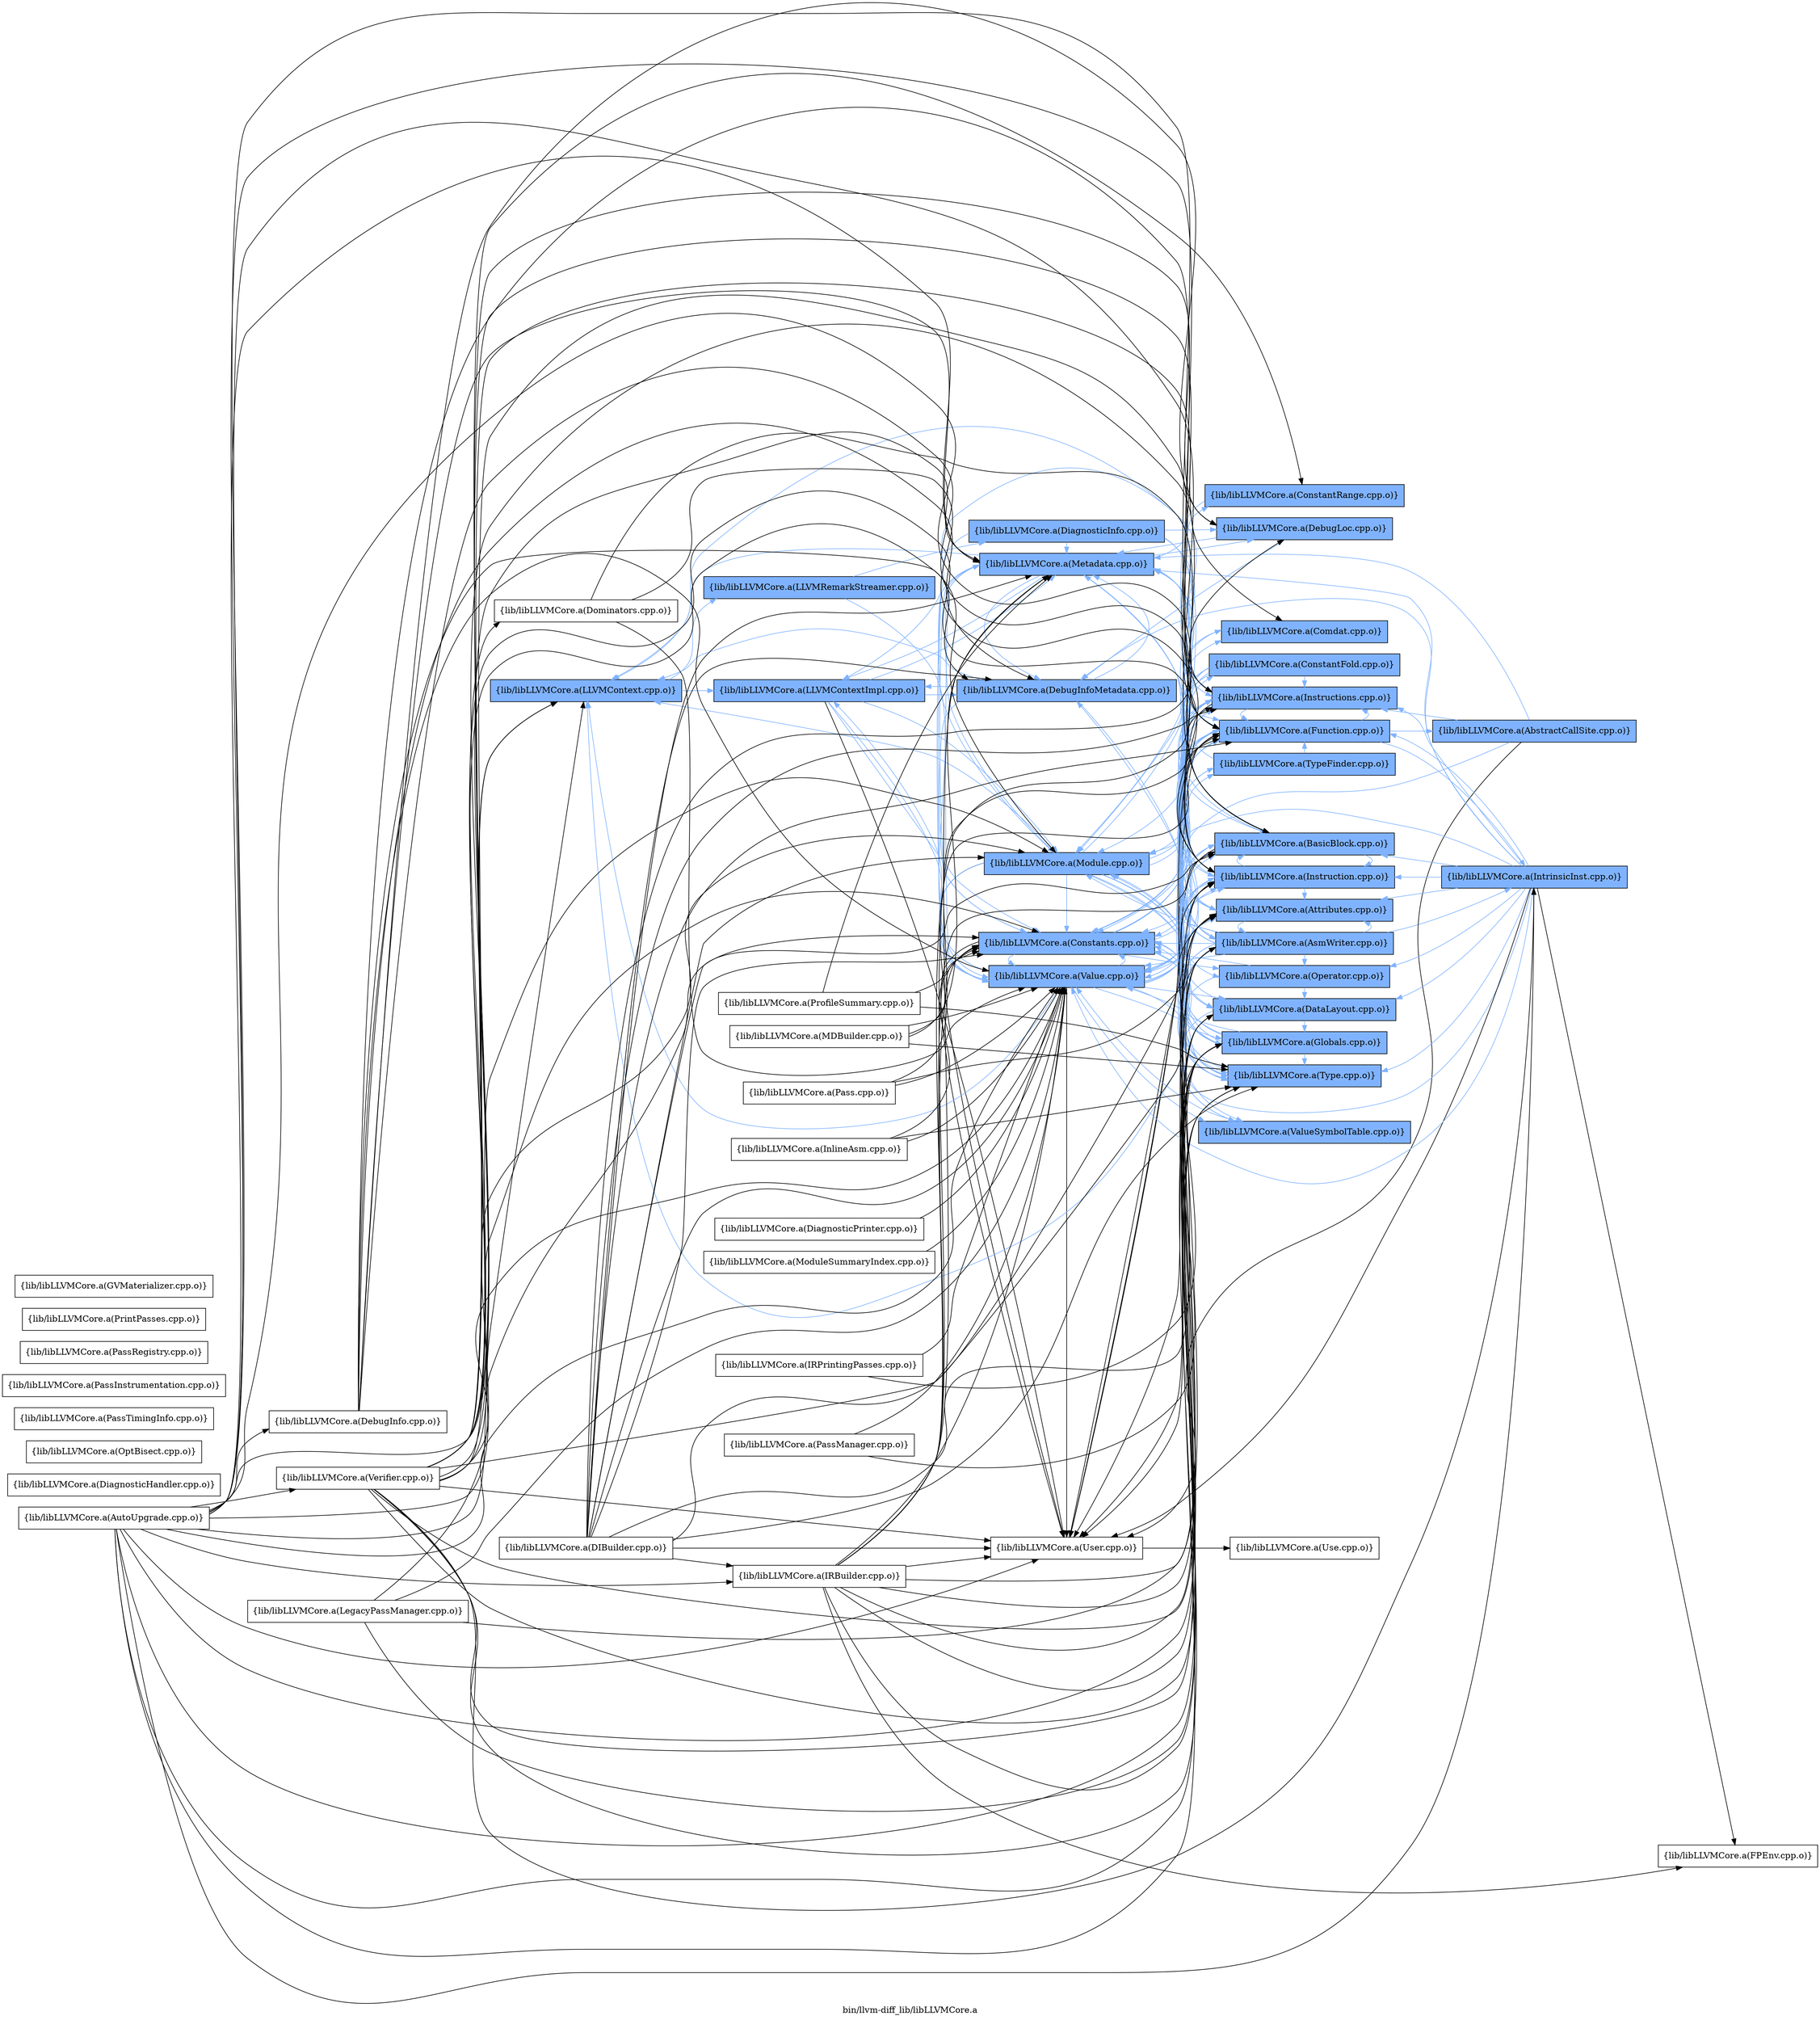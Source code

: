 digraph "bin/llvm-diff_lib/libLLVMCore.a" {
	label="bin/llvm-diff_lib/libLLVMCore.a";
	rankdir=LR;
	{ rank=same; Node0x556cc72b85a8;  }
	{ rank=same; Node0x556cc72bc748; Node0x556cc72b8698;  }
	{ rank=same; Node0x556cc72bc068; Node0x556cc72ba678; Node0x556cc72b8058; Node0x556cc72ba088; Node0x556cc72bada8; Node0x556cc72ba5d8; Node0x556cc72bc9c8;  }
	{ rank=same; Node0x556cc72bb348; Node0x556cc72b99a8; Node0x556cc72bb168; Node0x556cc72ba498; Node0x556cc72ba0d8; Node0x556cc72bb3e8; Node0x556cc72bc388; Node0x556cc72bb898; Node0x556cc72bc248; Node0x556cc72bc568; Node0x556cc72ba128; Node0x556cc72bbbb8; Node0x556cc72ba6c8; Node0x556cc72bb528; Node0x556cc72b7b08; Node0x556cc72b8738; Node0x556cc72bb7a8;  }
	{ rank=same; Node0x556cc72b9458; Node0x556cc72b93b8;  }
	{ rank=same; Node0x556cc72b85a8;  }
	{ rank=same; Node0x556cc72bc748; Node0x556cc72b8698;  }
	{ rank=same; Node0x556cc72bc068; Node0x556cc72ba678; Node0x556cc72b8058; Node0x556cc72ba088; Node0x556cc72bada8; Node0x556cc72ba5d8; Node0x556cc72bc9c8;  }
	{ rank=same; Node0x556cc72bb348; Node0x556cc72b99a8; Node0x556cc72bb168; Node0x556cc72ba498; Node0x556cc72ba0d8; Node0x556cc72bb3e8; Node0x556cc72bc388; Node0x556cc72bb898; Node0x556cc72bc248; Node0x556cc72bc568; Node0x556cc72ba128; Node0x556cc72bbbb8; Node0x556cc72ba6c8; Node0x556cc72bb528; Node0x556cc72b7b08; Node0x556cc72b8738; Node0x556cc72bb7a8;  }
	{ rank=same; Node0x556cc72b9458; Node0x556cc72b93b8;  }

	Node0x556cc72b85a8 [shape=record,shape=box,group=1,style=filled,fillcolor="0.600000 0.5 1",label="{lib/libLLVMCore.a(LLVMContext.cpp.o)}"];
	Node0x556cc72b85a8 -> Node0x556cc72bc748[color="0.600000 0.5 1"];
	Node0x556cc72b85a8 -> Node0x556cc72b8698[color="0.600000 0.5 1"];
	Node0x556cc72ba088 [shape=record,shape=box,group=1,style=filled,fillcolor="0.600000 0.5 1",label="{lib/libLLVMCore.a(Module.cpp.o)}"];
	Node0x556cc72ba088 -> Node0x556cc72bc568[color="0.600000 0.5 1"];
	Node0x556cc72ba088 -> Node0x556cc72bc068[color="0.600000 0.5 1"];
	Node0x556cc72ba088 -> Node0x556cc72b99a8[color="0.600000 0.5 1"];
	Node0x556cc72ba088 -> Node0x556cc72ba128[color="0.600000 0.5 1"];
	Node0x556cc72ba088 -> Node0x556cc72bb168[color="0.600000 0.5 1"];
	Node0x556cc72ba088 -> Node0x556cc72b85a8[color="0.600000 0.5 1"];
	Node0x556cc72ba088 -> Node0x556cc72b8058[color="0.600000 0.5 1"];
	Node0x556cc72ba088 -> Node0x556cc72bc388[color="0.600000 0.5 1"];
	Node0x556cc72ba088 -> Node0x556cc72bbbb8[color="0.600000 0.5 1"];
	Node0x556cc72ba088 -> Node0x556cc72bada8;
	Node0x556cc72ba088 -> Node0x556cc72ba5d8[color="0.600000 0.5 1"];
	Node0x556cc72ba088 -> Node0x556cc72ba6c8[color="0.600000 0.5 1"];
	Node0x556cc72bb7a8 [shape=record,shape=box,group=1,style=filled,fillcolor="0.600000 0.5 1",label="{lib/libLLVMCore.a(AsmWriter.cpp.o)}"];
	Node0x556cc72bb7a8 -> Node0x556cc72b7b08[color="0.600000 0.5 1"];
	Node0x556cc72bb7a8 -> Node0x556cc72b8738[color="0.600000 0.5 1"];
	Node0x556cc72bb7a8 -> Node0x556cc72bc568[color="0.600000 0.5 1"];
	Node0x556cc72bb7a8 -> Node0x556cc72bc068[color="0.600000 0.5 1"];
	Node0x556cc72bb7a8 -> Node0x556cc72ba678[color="0.600000 0.5 1"];
	Node0x556cc72bb7a8 -> Node0x556cc72b99a8[color="0.600000 0.5 1"];
	Node0x556cc72bb7a8 -> Node0x556cc72bb168[color="0.600000 0.5 1"];
	Node0x556cc72bb7a8 -> Node0x556cc72ba498[color="0.600000 0.5 1"];
	Node0x556cc72bb7a8 -> Node0x556cc72ba0d8[color="0.600000 0.5 1"];
	Node0x556cc72bb7a8 -> Node0x556cc72b93b8[color="0.600000 0.5 1"];
	Node0x556cc72bb7a8 -> Node0x556cc72b85a8[color="0.600000 0.5 1"];
	Node0x556cc72bb7a8 -> Node0x556cc72b8058[color="0.600000 0.5 1"];
	Node0x556cc72bb7a8 -> Node0x556cc72ba088[color="0.600000 0.5 1"];
	Node0x556cc72bb7a8 -> Node0x556cc72bb3e8[color="0.600000 0.5 1"];
	Node0x556cc72bb7a8 -> Node0x556cc72bc388[color="0.600000 0.5 1"];
	Node0x556cc72bb7a8 -> Node0x556cc72bbbb8[color="0.600000 0.5 1"];
	Node0x556cc72bb7a8 -> Node0x556cc72bada8;
	Node0x556cc72bb7a8 -> Node0x556cc72ba5d8[color="0.600000 0.5 1"];
	Node0x556cc72b99a8 [shape=record,shape=box,group=1,style=filled,fillcolor="0.600000 0.5 1",label="{lib/libLLVMCore.a(Function.cpp.o)}"];
	Node0x556cc72b99a8 -> Node0x556cc72b7b08[color="0.600000 0.5 1"];
	Node0x556cc72b99a8 -> Node0x556cc72b8738[color="0.600000 0.5 1"];
	Node0x556cc72b99a8 -> Node0x556cc72bc068[color="0.600000 0.5 1"];
	Node0x556cc72b99a8 -> Node0x556cc72ba128[color="0.600000 0.5 1"];
	Node0x556cc72b99a8 -> Node0x556cc72b9458[color="0.600000 0.5 1"];
	Node0x556cc72b99a8 -> Node0x556cc72ba0d8[color="0.600000 0.5 1"];
	Node0x556cc72b99a8 -> Node0x556cc72b93b8[color="0.600000 0.5 1"];
	Node0x556cc72b99a8 -> Node0x556cc72b85a8[color="0.600000 0.5 1"];
	Node0x556cc72b99a8 -> Node0x556cc72b8058[color="0.600000 0.5 1"];
	Node0x556cc72b99a8 -> Node0x556cc72ba088[color="0.600000 0.5 1"];
	Node0x556cc72b99a8 -> Node0x556cc72bc388[color="0.600000 0.5 1"];
	Node0x556cc72b99a8 -> Node0x556cc72bada8;
	Node0x556cc72b99a8 -> Node0x556cc72ba5d8[color="0.600000 0.5 1"];
	Node0x556cc72b99a8 -> Node0x556cc72ba6c8[color="0.600000 0.5 1"];
	Node0x556cc72ba5d8 [shape=record,shape=box,group=1,style=filled,fillcolor="0.600000 0.5 1",label="{lib/libLLVMCore.a(Value.cpp.o)}"];
	Node0x556cc72ba5d8 -> Node0x556cc72b7b08[color="0.600000 0.5 1"];
	Node0x556cc72ba5d8 -> Node0x556cc72b8738[color="0.600000 0.5 1"];
	Node0x556cc72ba5d8 -> Node0x556cc72bc068[color="0.600000 0.5 1"];
	Node0x556cc72ba5d8 -> Node0x556cc72b99a8[color="0.600000 0.5 1"];
	Node0x556cc72ba5d8 -> Node0x556cc72ba128[color="0.600000 0.5 1"];
	Node0x556cc72ba5d8 -> Node0x556cc72bb168[color="0.600000 0.5 1"];
	Node0x556cc72ba5d8 -> Node0x556cc72ba498[color="0.600000 0.5 1"];
	Node0x556cc72ba5d8 -> Node0x556cc72ba0d8[color="0.600000 0.5 1"];
	Node0x556cc72ba5d8 -> Node0x556cc72b85a8[color="0.600000 0.5 1"];
	Node0x556cc72ba5d8 -> Node0x556cc72bc748[color="0.600000 0.5 1"];
	Node0x556cc72ba5d8 -> Node0x556cc72b8058[color="0.600000 0.5 1"];
	Node0x556cc72ba5d8 -> Node0x556cc72bc388[color="0.600000 0.5 1"];
	Node0x556cc72ba5d8 -> Node0x556cc72bada8;
	Node0x556cc72ba5d8 -> Node0x556cc72ba6c8[color="0.600000 0.5 1"];
	Node0x556cc72b8738 [shape=record,shape=box,group=1,style=filled,fillcolor="0.600000 0.5 1",label="{lib/libLLVMCore.a(BasicBlock.cpp.o)}"];
	Node0x556cc72b8738 -> Node0x556cc72bc068[color="0.600000 0.5 1"];
	Node0x556cc72b8738 -> Node0x556cc72ba498[color="0.600000 0.5 1"];
	Node0x556cc72b8738 -> Node0x556cc72b8058[color="0.600000 0.5 1"];
	Node0x556cc72b8738 -> Node0x556cc72bc388[color="0.600000 0.5 1"];
	Node0x556cc72b8738 -> Node0x556cc72bada8;
	Node0x556cc72b8738 -> Node0x556cc72ba5d8[color="0.600000 0.5 1"];
	Node0x556cc72b8738 -> Node0x556cc72ba6c8[color="0.600000 0.5 1"];
	Node0x556cc72bc068 [shape=record,shape=box,group=1,style=filled,fillcolor="0.600000 0.5 1",label="{lib/libLLVMCore.a(Constants.cpp.o)}"];
	Node0x556cc72bc068 -> Node0x556cc72bb348[color="0.600000 0.5 1"];
	Node0x556cc72bc068 -> Node0x556cc72b99a8[color="0.600000 0.5 1"];
	Node0x556cc72bc068 -> Node0x556cc72bb168[color="0.600000 0.5 1"];
	Node0x556cc72bc068 -> Node0x556cc72ba498[color="0.600000 0.5 1"];
	Node0x556cc72bc068 -> Node0x556cc72ba0d8[color="0.600000 0.5 1"];
	Node0x556cc72bc068 -> Node0x556cc72bb3e8[color="0.600000 0.5 1"];
	Node0x556cc72bc068 -> Node0x556cc72bc388[color="0.600000 0.5 1"];
	Node0x556cc72bc068 -> Node0x556cc72bada8;
	Node0x556cc72bc068 -> Node0x556cc72ba5d8[color="0.600000 0.5 1"];
	Node0x556cc72bb168 [shape=record,shape=box,group=1,style=filled,fillcolor="0.600000 0.5 1",label="{lib/libLLVMCore.a(Globals.cpp.o)}"];
	Node0x556cc72bb168 -> Node0x556cc72bc068[color="0.600000 0.5 1"];
	Node0x556cc72bb168 -> Node0x556cc72b99a8[color="0.600000 0.5 1"];
	Node0x556cc72bb168 -> Node0x556cc72b8058[color="0.600000 0.5 1"];
	Node0x556cc72bb168 -> Node0x556cc72ba088[color="0.600000 0.5 1"];
	Node0x556cc72bb168 -> Node0x556cc72bc388[color="0.600000 0.5 1"];
	Node0x556cc72bb168 -> Node0x556cc72bada8;
	Node0x556cc72bb168 -> Node0x556cc72ba5d8[color="0.600000 0.5 1"];
	Node0x556cc72ba498 [shape=record,shape=box,group=1,style=filled,fillcolor="0.600000 0.5 1",label="{lib/libLLVMCore.a(Instruction.cpp.o)}"];
	Node0x556cc72ba498 -> Node0x556cc72b7b08[color="0.600000 0.5 1"];
	Node0x556cc72ba498 -> Node0x556cc72b8738[color="0.600000 0.5 1"];
	Node0x556cc72ba498 -> Node0x556cc72bc068[color="0.600000 0.5 1"];
	Node0x556cc72ba498 -> Node0x556cc72ba0d8[color="0.600000 0.5 1"];
	Node0x556cc72ba498 -> Node0x556cc72b8058[color="0.600000 0.5 1"];
	Node0x556cc72ba498 -> Node0x556cc72bada8;
	Node0x556cc72ba498 -> Node0x556cc72ba5d8[color="0.600000 0.5 1"];
	Node0x556cc72ba0d8 [shape=record,shape=box,group=1,style=filled,fillcolor="0.600000 0.5 1",label="{lib/libLLVMCore.a(Instructions.cpp.o)}"];
	Node0x556cc72ba0d8 -> Node0x556cc72b7b08[color="0.600000 0.5 1"];
	Node0x556cc72ba0d8 -> Node0x556cc72b8738[color="0.600000 0.5 1"];
	Node0x556cc72ba0d8 -> Node0x556cc72bc068[color="0.600000 0.5 1"];
	Node0x556cc72ba0d8 -> Node0x556cc72b99a8[color="0.600000 0.5 1"];
	Node0x556cc72ba0d8 -> Node0x556cc72ba128[color="0.600000 0.5 1"];
	Node0x556cc72ba0d8 -> Node0x556cc72ba498[color="0.600000 0.5 1"];
	Node0x556cc72ba0d8 -> Node0x556cc72bc748[color="0.600000 0.5 1"];
	Node0x556cc72ba0d8 -> Node0x556cc72b8058[color="0.600000 0.5 1"];
	Node0x556cc72ba0d8 -> Node0x556cc72ba088[color="0.600000 0.5 1"];
	Node0x556cc72ba0d8 -> Node0x556cc72bc388[color="0.600000 0.5 1"];
	Node0x556cc72ba0d8 -> Node0x556cc72bada8;
	Node0x556cc72ba0d8 -> Node0x556cc72ba5d8[color="0.600000 0.5 1"];
	Node0x556cc72bada8 [shape=record,shape=box,group=0,label="{lib/libLLVMCore.a(User.cpp.o)}"];
	Node0x556cc72bada8 -> Node0x556cc72bb528;
	Node0x556cc72b7b08 [shape=record,shape=box,group=1,style=filled,fillcolor="0.600000 0.5 1",label="{lib/libLLVMCore.a(Attributes.cpp.o)}"];
	Node0x556cc72b7b08 -> Node0x556cc72bb7a8[color="0.600000 0.5 1"];
	Node0x556cc72b7b08 -> Node0x556cc72b99a8[color="0.600000 0.5 1"];
	Node0x556cc72bc568 [shape=record,shape=box,group=1,style=filled,fillcolor="0.600000 0.5 1",label="{lib/libLLVMCore.a(Comdat.cpp.o)}"];
	Node0x556cc72bc568 -> Node0x556cc72ba088[color="0.600000 0.5 1"];
	Node0x556cc72ba678 [shape=record,shape=box,group=1,style=filled,fillcolor="0.600000 0.5 1",label="{lib/libLLVMCore.a(DebugInfoMetadata.cpp.o)}"];
	Node0x556cc72ba678 -> Node0x556cc72bc068[color="0.600000 0.5 1"];
	Node0x556cc72ba678 -> Node0x556cc72b85a8[color="0.600000 0.5 1"];
	Node0x556cc72ba678 -> Node0x556cc72bc748[color="0.600000 0.5 1"];
	Node0x556cc72ba678 -> Node0x556cc72b8058[color="0.600000 0.5 1"];
	Node0x556cc72ba678 -> Node0x556cc72bc388[color="0.600000 0.5 1"];
	Node0x556cc72b93b8 [shape=record,shape=box,group=1,style=filled,fillcolor="0.600000 0.5 1",label="{lib/libLLVMCore.a(IntrinsicInst.cpp.o)}"];
	Node0x556cc72b93b8 -> Node0x556cc72b7b08[color="0.600000 0.5 1"];
	Node0x556cc72b93b8 -> Node0x556cc72b8738[color="0.600000 0.5 1"];
	Node0x556cc72b93b8 -> Node0x556cc72bc068[color="0.600000 0.5 1"];
	Node0x556cc72b93b8 -> Node0x556cc72ba678[color="0.600000 0.5 1"];
	Node0x556cc72b93b8 -> Node0x556cc72b99a8[color="0.600000 0.5 1"];
	Node0x556cc72b93b8 -> Node0x556cc72ba128[color="0.600000 0.5 1"];
	Node0x556cc72b93b8 -> Node0x556cc72ba498[color="0.600000 0.5 1"];
	Node0x556cc72b93b8 -> Node0x556cc72ba0d8[color="0.600000 0.5 1"];
	Node0x556cc72b93b8 -> Node0x556cc72b9138;
	Node0x556cc72b93b8 -> Node0x556cc72b8058[color="0.600000 0.5 1"];
	Node0x556cc72b93b8 -> Node0x556cc72ba088[color="0.600000 0.5 1"];
	Node0x556cc72b93b8 -> Node0x556cc72bb3e8[color="0.600000 0.5 1"];
	Node0x556cc72b93b8 -> Node0x556cc72bc388[color="0.600000 0.5 1"];
	Node0x556cc72b93b8 -> Node0x556cc72bada8;
	Node0x556cc72b93b8 -> Node0x556cc72ba5d8[color="0.600000 0.5 1"];
	Node0x556cc72b8058 [shape=record,shape=box,group=1,style=filled,fillcolor="0.600000 0.5 1",label="{lib/libLLVMCore.a(Metadata.cpp.o)}"];
	Node0x556cc72b8058 -> Node0x556cc72bb898[color="0.600000 0.5 1"];
	Node0x556cc72b8058 -> Node0x556cc72bc068[color="0.600000 0.5 1"];
	Node0x556cc72b8058 -> Node0x556cc72ba678[color="0.600000 0.5 1"];
	Node0x556cc72b8058 -> Node0x556cc72b85a8[color="0.600000 0.5 1"];
	Node0x556cc72b8058 -> Node0x556cc72bc248[color="0.600000 0.5 1"];
	Node0x556cc72b8058 -> Node0x556cc72bc748[color="0.600000 0.5 1"];
	Node0x556cc72b8058 -> Node0x556cc72ba088[color="0.600000 0.5 1"];
	Node0x556cc72b8058 -> Node0x556cc72bc388[color="0.600000 0.5 1"];
	Node0x556cc72b8058 -> Node0x556cc72ba5d8[color="0.600000 0.5 1"];
	Node0x556cc72bb3e8 [shape=record,shape=box,group=1,style=filled,fillcolor="0.600000 0.5 1",label="{lib/libLLVMCore.a(Operator.cpp.o)}"];
	Node0x556cc72bb3e8 -> Node0x556cc72bc068[color="0.600000 0.5 1"];
	Node0x556cc72bb3e8 -> Node0x556cc72ba128[color="0.600000 0.5 1"];
	Node0x556cc72bb3e8 -> Node0x556cc72bc388[color="0.600000 0.5 1"];
	Node0x556cc72bc388 [shape=record,shape=box,group=1,style=filled,fillcolor="0.600000 0.5 1",label="{lib/libLLVMCore.a(Type.cpp.o)}"];
	Node0x556cc72bc388 -> Node0x556cc72bc068[color="0.600000 0.5 1"];
	Node0x556cc72bbbb8 [shape=record,shape=box,group=1,style=filled,fillcolor="0.600000 0.5 1",label="{lib/libLLVMCore.a(TypeFinder.cpp.o)}"];
	Node0x556cc72bbbb8 -> Node0x556cc72b99a8[color="0.600000 0.5 1"];
	Node0x556cc72bbbb8 -> Node0x556cc72bb168[color="0.600000 0.5 1"];
	Node0x556cc72bbbb8 -> Node0x556cc72b8058[color="0.600000 0.5 1"];
	Node0x556cc72ba6c8 [shape=record,shape=box,group=1,style=filled,fillcolor="0.600000 0.5 1",label="{lib/libLLVMCore.a(ValueSymbolTable.cpp.o)}"];
	Node0x556cc72ba6c8 -> Node0x556cc72ba5d8[color="0.600000 0.5 1"];
	Node0x556cc72bb898 [shape=record,shape=box,group=1,style=filled,fillcolor="0.600000 0.5 1",label="{lib/libLLVMCore.a(ConstantRange.cpp.o)}"];
	Node0x556cc72bb898 -> Node0x556cc72ba0d8[color="0.600000 0.5 1"];
	Node0x556cc72bb348 [shape=record,shape=box,group=1,style=filled,fillcolor="0.600000 0.5 1",label="{lib/libLLVMCore.a(ConstantFold.cpp.o)}"];
	Node0x556cc72bb348 -> Node0x556cc72bc068[color="0.600000 0.5 1"];
	Node0x556cc72bb348 -> Node0x556cc72b99a8[color="0.600000 0.5 1"];
	Node0x556cc72bb348 -> Node0x556cc72bb168[color="0.600000 0.5 1"];
	Node0x556cc72bb348 -> Node0x556cc72ba0d8[color="0.600000 0.5 1"];
	Node0x556cc72bb348 -> Node0x556cc72ba088[color="0.600000 0.5 1"];
	Node0x556cc72bb348 -> Node0x556cc72bb3e8[color="0.600000 0.5 1"];
	Node0x556cc72bb348 -> Node0x556cc72bc388[color="0.600000 0.5 1"];
	Node0x556cc72bb348 -> Node0x556cc72ba5d8[color="0.600000 0.5 1"];
	Node0x556cc72bc748 [shape=record,shape=box,group=1,style=filled,fillcolor="0.600000 0.5 1",label="{lib/libLLVMCore.a(LLVMContextImpl.cpp.o)}"];
	Node0x556cc72bc748 -> Node0x556cc72bc068[color="0.600000 0.5 1"];
	Node0x556cc72bc748 -> Node0x556cc72ba678[color="0.600000 0.5 1"];
	Node0x556cc72bc748 -> Node0x556cc72b8058[color="0.600000 0.5 1"];
	Node0x556cc72bc748 -> Node0x556cc72ba088[color="0.600000 0.5 1"];
	Node0x556cc72bc748 -> Node0x556cc72bada8;
	Node0x556cc72bc748 -> Node0x556cc72ba5d8[color="0.600000 0.5 1"];
	Node0x556cc72ba128 [shape=record,shape=box,group=1,style=filled,fillcolor="0.600000 0.5 1",label="{lib/libLLVMCore.a(DataLayout.cpp.o)}"];
	Node0x556cc72ba128 -> Node0x556cc72bb168[color="0.600000 0.5 1"];
	Node0x556cc72ba128 -> Node0x556cc72ba088[color="0.600000 0.5 1"];
	Node0x556cc72ba128 -> Node0x556cc72bc388[color="0.600000 0.5 1"];
	Node0x556cc72b9458 [shape=record,shape=box,group=1,style=filled,fillcolor="0.600000 0.5 1",label="{lib/libLLVMCore.a(AbstractCallSite.cpp.o)}"];
	Node0x556cc72b9458 -> Node0x556cc72bc068[color="0.600000 0.5 1"];
	Node0x556cc72b9458 -> Node0x556cc72ba0d8[color="0.600000 0.5 1"];
	Node0x556cc72b9458 -> Node0x556cc72b8058[color="0.600000 0.5 1"];
	Node0x556cc72b9458 -> Node0x556cc72bada8;
	Node0x556cc72b9138 [shape=record,shape=box,group=0,label="{lib/libLLVMCore.a(FPEnv.cpp.o)}"];
	Node0x556cc72b8698 [shape=record,shape=box,group=1,style=filled,fillcolor="0.600000 0.5 1",label="{lib/libLLVMCore.a(LLVMRemarkStreamer.cpp.o)}"];
	Node0x556cc72b8698 -> Node0x556cc72bc9c8[color="0.600000 0.5 1"];
	Node0x556cc72b8698 -> Node0x556cc72ba5d8[color="0.600000 0.5 1"];
	Node0x556cc72b82d8 [shape=record,shape=box,group=0,label="{lib/libLLVMCore.a(DiagnosticPrinter.cpp.o)}"];
	Node0x556cc72b82d8 -> Node0x556cc72ba5d8;
	Node0x556cc72bc9c8 [shape=record,shape=box,group=1,style=filled,fillcolor="0.600000 0.5 1",label="{lib/libLLVMCore.a(DiagnosticInfo.cpp.o)}"];
	Node0x556cc72bc9c8 -> Node0x556cc72bb7a8[color="0.600000 0.5 1"];
	Node0x556cc72bc9c8 -> Node0x556cc72b99a8[color="0.600000 0.5 1"];
	Node0x556cc72bc9c8 -> Node0x556cc72ba498[color="0.600000 0.5 1"];
	Node0x556cc72bc9c8 -> Node0x556cc72bc248[color="0.600000 0.5 1"];
	Node0x556cc72bc9c8 -> Node0x556cc72b8058[color="0.600000 0.5 1"];
	Node0x556cc72bc9c8 -> Node0x556cc72ba5d8[color="0.600000 0.5 1"];
	Node0x556cc72bc248 [shape=record,shape=box,group=1,style=filled,fillcolor="0.600000 0.5 1",label="{lib/libLLVMCore.a(DebugLoc.cpp.o)}"];
	Node0x556cc72bc248 -> Node0x556cc72ba678[color="0.600000 0.5 1"];
	Node0x556cc72bc248 -> Node0x556cc72b8058[color="0.600000 0.5 1"];
	Node0x556cc72bbac8 [shape=record,shape=box,group=0,label="{lib/libLLVMCore.a(DebugInfo.cpp.o)}"];
	Node0x556cc72bbac8 -> Node0x556cc72ba678;
	Node0x556cc72bbac8 -> Node0x556cc72b99a8;
	Node0x556cc72bbac8 -> Node0x556cc72ba498;
	Node0x556cc72bbac8 -> Node0x556cc72bc248;
	Node0x556cc72bbac8 -> Node0x556cc72b8058;
	Node0x556cc72bbac8 -> Node0x556cc72ba088;
	Node0x556cc72bbac8 -> Node0x556cc72ba5d8;
	Node0x556cc72ba4e8 [shape=record,shape=box,group=0,label="{lib/libLLVMCore.a(DIBuilder.cpp.o)}"];
	Node0x556cc72ba4e8 -> Node0x556cc72b7b08;
	Node0x556cc72ba4e8 -> Node0x556cc72b8738;
	Node0x556cc72ba4e8 -> Node0x556cc72bc068;
	Node0x556cc72ba4e8 -> Node0x556cc72ba678;
	Node0x556cc72ba4e8 -> Node0x556cc72b99a8;
	Node0x556cc72ba4e8 -> Node0x556cc72ba498;
	Node0x556cc72ba4e8 -> Node0x556cc72ba0d8;
	Node0x556cc72ba4e8 -> Node0x556cc72bc248;
	Node0x556cc72ba4e8 -> Node0x556cc72bc4c8;
	Node0x556cc72ba4e8 -> Node0x556cc72b8058;
	Node0x556cc72ba4e8 -> Node0x556cc72ba088;
	Node0x556cc72ba4e8 -> Node0x556cc72bc388;
	Node0x556cc72ba4e8 -> Node0x556cc72bada8;
	Node0x556cc72ba4e8 -> Node0x556cc72ba5d8;
	Node0x556cc72bc4c8 [shape=record,shape=box,group=0,label="{lib/libLLVMCore.a(IRBuilder.cpp.o)}"];
	Node0x556cc72bc4c8 -> Node0x556cc72b7b08;
	Node0x556cc72bc4c8 -> Node0x556cc72b8738;
	Node0x556cc72bc4c8 -> Node0x556cc72bc068;
	Node0x556cc72bc4c8 -> Node0x556cc72b99a8;
	Node0x556cc72bc4c8 -> Node0x556cc72ba128;
	Node0x556cc72bc4c8 -> Node0x556cc72bb168;
	Node0x556cc72bc4c8 -> Node0x556cc72ba498;
	Node0x556cc72bc4c8 -> Node0x556cc72ba0d8;
	Node0x556cc72bc4c8 -> Node0x556cc72b9138;
	Node0x556cc72bc4c8 -> Node0x556cc72b8058;
	Node0x556cc72bc4c8 -> Node0x556cc72bc388;
	Node0x556cc72bc4c8 -> Node0x556cc72bada8;
	Node0x556cc72bc4c8 -> Node0x556cc72ba5d8;
	Node0x556cc72bbf78 [shape=record,shape=box,group=0,label="{lib/libLLVMCore.a(DiagnosticHandler.cpp.o)}"];
	Node0x556cc72b7dd8 [shape=record,shape=box,group=0,label="{lib/libLLVMCore.a(MDBuilder.cpp.o)}"];
	Node0x556cc72b7dd8 -> Node0x556cc72bc068;
	Node0x556cc72b7dd8 -> Node0x556cc72b8058;
	Node0x556cc72b7dd8 -> Node0x556cc72bc388;
	Node0x556cc72b7dd8 -> Node0x556cc72ba5d8;
	Node0x556cc72b8eb8 [shape=record,shape=box,group=0,label="{lib/libLLVMCore.a(ModuleSummaryIndex.cpp.o)}"];
	Node0x556cc72b8eb8 -> Node0x556cc72ba5d8;
	Node0x556cc72b8468 [shape=record,shape=box,group=0,label="{lib/libLLVMCore.a(OptBisect.cpp.o)}"];
	Node0x556cc72b7ce8 [shape=record,shape=box,group=0,label="{lib/libLLVMCore.a(ProfileSummary.cpp.o)}"];
	Node0x556cc72b7ce8 -> Node0x556cc72bc068;
	Node0x556cc72b7ce8 -> Node0x556cc72b8058;
	Node0x556cc72b7ce8 -> Node0x556cc72bc388;
	Node0x556cc72bb528 [shape=record,shape=box,group=0,label="{lib/libLLVMCore.a(Use.cpp.o)}"];
	Node0x556cc72bb758 [shape=record,shape=box,group=0,label="{lib/libLLVMCore.a(PassTimingInfo.cpp.o)}"];
	Node0x556cc72bc3d8 [shape=record,shape=box,group=0,label="{lib/libLLVMCore.a(PassInstrumentation.cpp.o)}"];
	Node0x556cc72bc978 [shape=record,shape=box,group=0,label="{lib/libLLVMCore.a(Pass.cpp.o)}"];
	Node0x556cc72bc978 -> Node0x556cc72b7b08;
	Node0x556cc72bc978 -> Node0x556cc72b99a8;
	Node0x556cc72bc978 -> Node0x556cc72ba5d8;
	Node0x556cc72bbf28 [shape=record,shape=box,group=0,label="{lib/libLLVMCore.a(IRPrintingPasses.cpp.o)}"];
	Node0x556cc72bbf28 -> Node0x556cc72bb7a8;
	Node0x556cc72bbf28 -> Node0x556cc72ba5d8;
	Node0x556cc72b8dc8 [shape=record,shape=box,group=0,label="{lib/libLLVMCore.a(PassRegistry.cpp.o)}"];
	Node0x556cc72b8148 [shape=record,shape=box,group=0,label="{lib/libLLVMCore.a(PrintPasses.cpp.o)}"];
	Node0x556cc72b7ec8 [shape=record,shape=box,group=0,label="{lib/libLLVMCore.a(PassManager.cpp.o)}"];
	Node0x556cc72b7ec8 -> Node0x556cc72bb168;
	Node0x556cc72b7ec8 -> Node0x556cc72ba5d8;
	Node0x556cc72b9a98 [shape=record,shape=box,group=0,label="{lib/libLLVMCore.a(LegacyPassManager.cpp.o)}"];
	Node0x556cc72b9a98 -> Node0x556cc72b99a8;
	Node0x556cc72b9a98 -> Node0x556cc72bb168;
	Node0x556cc72b9a98 -> Node0x556cc72b85a8;
	Node0x556cc72b9a98 -> Node0x556cc72ba5d8;
	Node0x556cc72b9368 [shape=record,shape=box,group=0,label="{lib/libLLVMCore.a(AutoUpgrade.cpp.o)}"];
	Node0x556cc72b9368 -> Node0x556cc72b7b08;
	Node0x556cc72b9368 -> Node0x556cc72b8738;
	Node0x556cc72b9368 -> Node0x556cc72bc068;
	Node0x556cc72b9368 -> Node0x556cc72b99a8;
	Node0x556cc72b9368 -> Node0x556cc72ba128;
	Node0x556cc72b9368 -> Node0x556cc72bb168;
	Node0x556cc72b9368 -> Node0x556cc72ba498;
	Node0x556cc72b9368 -> Node0x556cc72ba0d8;
	Node0x556cc72b9368 -> Node0x556cc72b93b8;
	Node0x556cc72b9368 -> Node0x556cc72b85a8;
	Node0x556cc72b9368 -> Node0x556cc72bbac8;
	Node0x556cc72b9368 -> Node0x556cc72bc4c8;
	Node0x556cc72b9368 -> Node0x556cc72b8058;
	Node0x556cc72b9368 -> Node0x556cc72ba088;
	Node0x556cc72b9368 -> Node0x556cc72bc388;
	Node0x556cc72b9368 -> Node0x556cc72bada8;
	Node0x556cc72b9368 -> Node0x556cc72ba5d8;
	Node0x556cc72b9368 -> Node0x556cc72b95e8;
	Node0x556cc72b7c48 [shape=record,shape=box,group=0,label="{lib/libLLVMCore.a(InlineAsm.cpp.o)}"];
	Node0x556cc72b7c48 -> Node0x556cc72bc068;
	Node0x556cc72b7c48 -> Node0x556cc72bc388;
	Node0x556cc72b7c48 -> Node0x556cc72ba5d8;
	Node0x556cc72b95e8 [shape=record,shape=box,group=0,label="{lib/libLLVMCore.a(Verifier.cpp.o)}"];
	Node0x556cc72b95e8 -> Node0x556cc72bb7a8;
	Node0x556cc72b95e8 -> Node0x556cc72b7b08;
	Node0x556cc72b95e8 -> Node0x556cc72b8738;
	Node0x556cc72b95e8 -> Node0x556cc72bc568;
	Node0x556cc72b95e8 -> Node0x556cc72bb898;
	Node0x556cc72b95e8 -> Node0x556cc72bc068;
	Node0x556cc72b95e8 -> Node0x556cc72ba678;
	Node0x556cc72b95e8 -> Node0x556cc72b99a8;
	Node0x556cc72b95e8 -> Node0x556cc72ba128;
	Node0x556cc72b95e8 -> Node0x556cc72bb168;
	Node0x556cc72b95e8 -> Node0x556cc72ba498;
	Node0x556cc72b95e8 -> Node0x556cc72ba0d8;
	Node0x556cc72b95e8 -> Node0x556cc72b93b8;
	Node0x556cc72b95e8 -> Node0x556cc72b85a8;
	Node0x556cc72b95e8 -> Node0x556cc72bc248;
	Node0x556cc72b95e8 -> Node0x556cc72b8058;
	Node0x556cc72b95e8 -> Node0x556cc72ba088;
	Node0x556cc72b95e8 -> Node0x556cc72bc388;
	Node0x556cc72b95e8 -> Node0x556cc72bada8;
	Node0x556cc72b95e8 -> Node0x556cc72ba5d8;
	Node0x556cc72b95e8 -> Node0x556cc72b8e68;
	Node0x556cc72b8e68 [shape=record,shape=box,group=0,label="{lib/libLLVMCore.a(Dominators.cpp.o)}"];
	Node0x556cc72b8e68 -> Node0x556cc72b8738;
	Node0x556cc72b8e68 -> Node0x556cc72ba498;
	Node0x556cc72b8e68 -> Node0x556cc72ba5d8;
	Node0x556cc72bc5b8 [shape=record,shape=box,group=0,label="{lib/libLLVMCore.a(GVMaterializer.cpp.o)}"];
}

